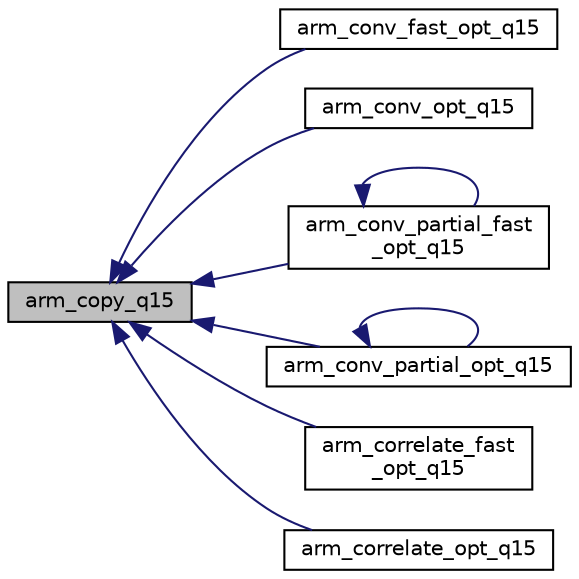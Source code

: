 digraph "arm_copy_q15"
{
  edge [fontname="Helvetica",fontsize="10",labelfontname="Helvetica",labelfontsize="10"];
  node [fontname="Helvetica",fontsize="10",shape=record];
  rankdir="LR";
  Node3 [label="arm_copy_q15",height=0.2,width=0.4,color="black", fillcolor="grey75", style="filled", fontcolor="black"];
  Node3 -> Node4 [dir="back",color="midnightblue",fontsize="10",style="solid",fontname="Helvetica"];
  Node4 [label="arm_conv_fast_opt_q15",height=0.2,width=0.4,color="black", fillcolor="white", style="filled",URL="$group___conv.html#gaf16f490d245391ec18a42adc73d6d749",tooltip="Convolution of Q15 sequences (fast version) for Cortex-M3 and Cortex-M4. "];
  Node3 -> Node5 [dir="back",color="midnightblue",fontsize="10",style="solid",fontname="Helvetica"];
  Node5 [label="arm_conv_opt_q15",height=0.2,width=0.4,color="black", fillcolor="white", style="filled",URL="$group___conv.html#gac77dbcaef5c754cac27eab96c4753a3c",tooltip="Convolution of Q15 sequences. "];
  Node3 -> Node6 [dir="back",color="midnightblue",fontsize="10",style="solid",fontname="Helvetica"];
  Node6 [label="arm_conv_partial_fast\l_opt_q15",height=0.2,width=0.4,color="black", fillcolor="white", style="filled",URL="$group___partial_conv.html#ga3de9c4ddcc7886de25b70d875099a8d9",tooltip="Partial convolution of Q15 sequences (fast version) for Cortex-M3 and Cortex-M4. "];
  Node6 -> Node6 [dir="back",color="midnightblue",fontsize="10",style="solid",fontname="Helvetica"];
  Node3 -> Node7 [dir="back",color="midnightblue",fontsize="10",style="solid",fontname="Helvetica"];
  Node7 [label="arm_conv_partial_opt_q15",height=0.2,width=0.4,color="black", fillcolor="white", style="filled",URL="$group___partial_conv.html#ga834b23b4ade8682beeb55778399101f8",tooltip="Partial convolution of Q15 sequences. "];
  Node7 -> Node7 [dir="back",color="midnightblue",fontsize="10",style="solid",fontname="Helvetica"];
  Node3 -> Node8 [dir="back",color="midnightblue",fontsize="10",style="solid",fontname="Helvetica"];
  Node8 [label="arm_correlate_fast\l_opt_q15",height=0.2,width=0.4,color="black", fillcolor="white", style="filled",URL="$group___corr.html#ga40a0236b17220e8e22a22b5bc1c53c6b",tooltip="Correlation of Q15 sequences (fast version) for Cortex-M3 and Cortex-M4. "];
  Node3 -> Node9 [dir="back",color="midnightblue",fontsize="10",style="solid",fontname="Helvetica"];
  Node9 [label="arm_correlate_opt_q15",height=0.2,width=0.4,color="black", fillcolor="white", style="filled",URL="$group___corr.html#gad71c0ec70ec69edbc48563d9a5f68451",tooltip="Correlation of Q15 sequences. "];
}
